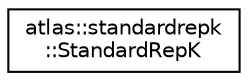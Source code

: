 digraph "Graphical Class Hierarchy"
{
  edge [fontname="Helvetica",fontsize="10",labelfontname="Helvetica",labelfontsize="10"];
  node [fontname="Helvetica",fontsize="10",shape=record];
  rankdir="LR";
  Node1 [label="atlas::standardrepk\l::StandardRepK",height=0.2,width=0.4,color="black", fillcolor="white", style="filled",URL="$classatlas_1_1standardrepk_1_1StandardRepK.html",tooltip="Represents the restriction to $K$ of a (coherently) continued standard Harish-Chandra module..."];
}
